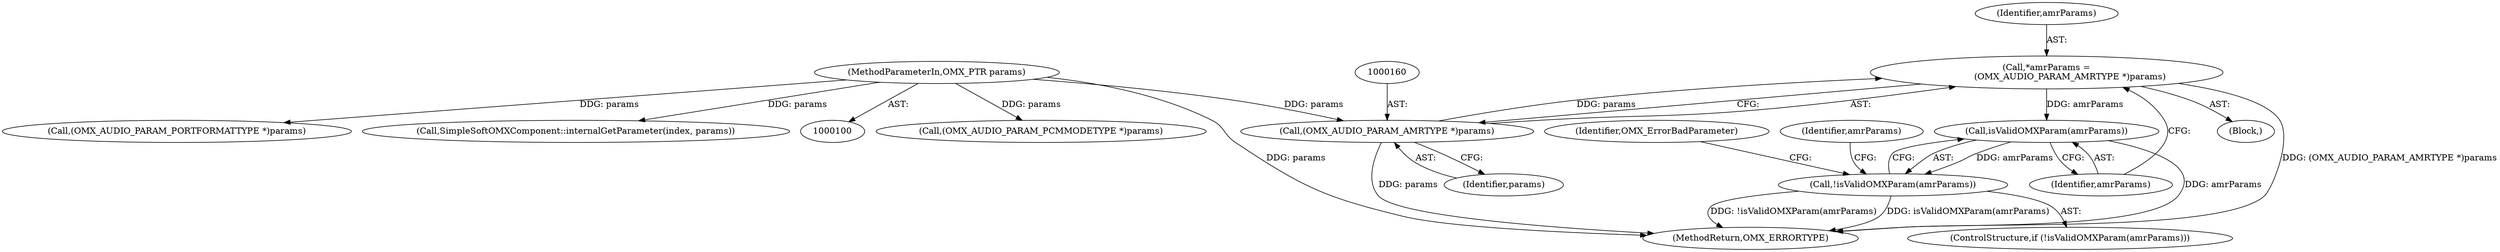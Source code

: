 digraph "0_Android_295c883fe3105b19bcd0f9e07d54c6b589fc5bff_10@pointer" {
"1000157" [label="(Call,*amrParams =\n                 (OMX_AUDIO_PARAM_AMRTYPE *)params)"];
"1000159" [label="(Call,(OMX_AUDIO_PARAM_AMRTYPE *)params)"];
"1000102" [label="(MethodParameterIn,OMX_PTR params)"];
"1000164" [label="(Call,isValidOMXParam(amrParams))"];
"1000163" [label="(Call,!isValidOMXParam(amrParams))"];
"1000214" [label="(Call,(OMX_AUDIO_PARAM_PCMMODETYPE *)params)"];
"1000102" [label="(MethodParameterIn,OMX_PTR params)"];
"1000159" [label="(Call,(OMX_AUDIO_PARAM_AMRTYPE *)params)"];
"1000164" [label="(Call,isValidOMXParam(amrParams))"];
"1000162" [label="(ControlStructure,if (!isValidOMXParam(amrParams)))"];
"1000172" [label="(Identifier,amrParams)"];
"1000112" [label="(Call,(OMX_AUDIO_PARAM_PORTFORMATTYPE *)params)"];
"1000158" [label="(Identifier,amrParams)"];
"1000161" [label="(Identifier,params)"];
"1000168" [label="(Identifier,OMX_ErrorBadParameter)"];
"1000163" [label="(Call,!isValidOMXParam(amrParams))"];
"1000165" [label="(Identifier,amrParams)"];
"1000279" [label="(Call,SimpleSoftOMXComponent::internalGetParameter(index, params))"];
"1000157" [label="(Call,*amrParams =\n                 (OMX_AUDIO_PARAM_AMRTYPE *)params)"];
"1000282" [label="(MethodReturn,OMX_ERRORTYPE)"];
"1000155" [label="(Block,)"];
"1000157" -> "1000155"  [label="AST: "];
"1000157" -> "1000159"  [label="CFG: "];
"1000158" -> "1000157"  [label="AST: "];
"1000159" -> "1000157"  [label="AST: "];
"1000165" -> "1000157"  [label="CFG: "];
"1000157" -> "1000282"  [label="DDG: (OMX_AUDIO_PARAM_AMRTYPE *)params"];
"1000159" -> "1000157"  [label="DDG: params"];
"1000157" -> "1000164"  [label="DDG: amrParams"];
"1000159" -> "1000161"  [label="CFG: "];
"1000160" -> "1000159"  [label="AST: "];
"1000161" -> "1000159"  [label="AST: "];
"1000159" -> "1000282"  [label="DDG: params"];
"1000102" -> "1000159"  [label="DDG: params"];
"1000102" -> "1000100"  [label="AST: "];
"1000102" -> "1000282"  [label="DDG: params"];
"1000102" -> "1000112"  [label="DDG: params"];
"1000102" -> "1000214"  [label="DDG: params"];
"1000102" -> "1000279"  [label="DDG: params"];
"1000164" -> "1000163"  [label="AST: "];
"1000164" -> "1000165"  [label="CFG: "];
"1000165" -> "1000164"  [label="AST: "];
"1000163" -> "1000164"  [label="CFG: "];
"1000164" -> "1000282"  [label="DDG: amrParams"];
"1000164" -> "1000163"  [label="DDG: amrParams"];
"1000163" -> "1000162"  [label="AST: "];
"1000168" -> "1000163"  [label="CFG: "];
"1000172" -> "1000163"  [label="CFG: "];
"1000163" -> "1000282"  [label="DDG: isValidOMXParam(amrParams)"];
"1000163" -> "1000282"  [label="DDG: !isValidOMXParam(amrParams)"];
}
